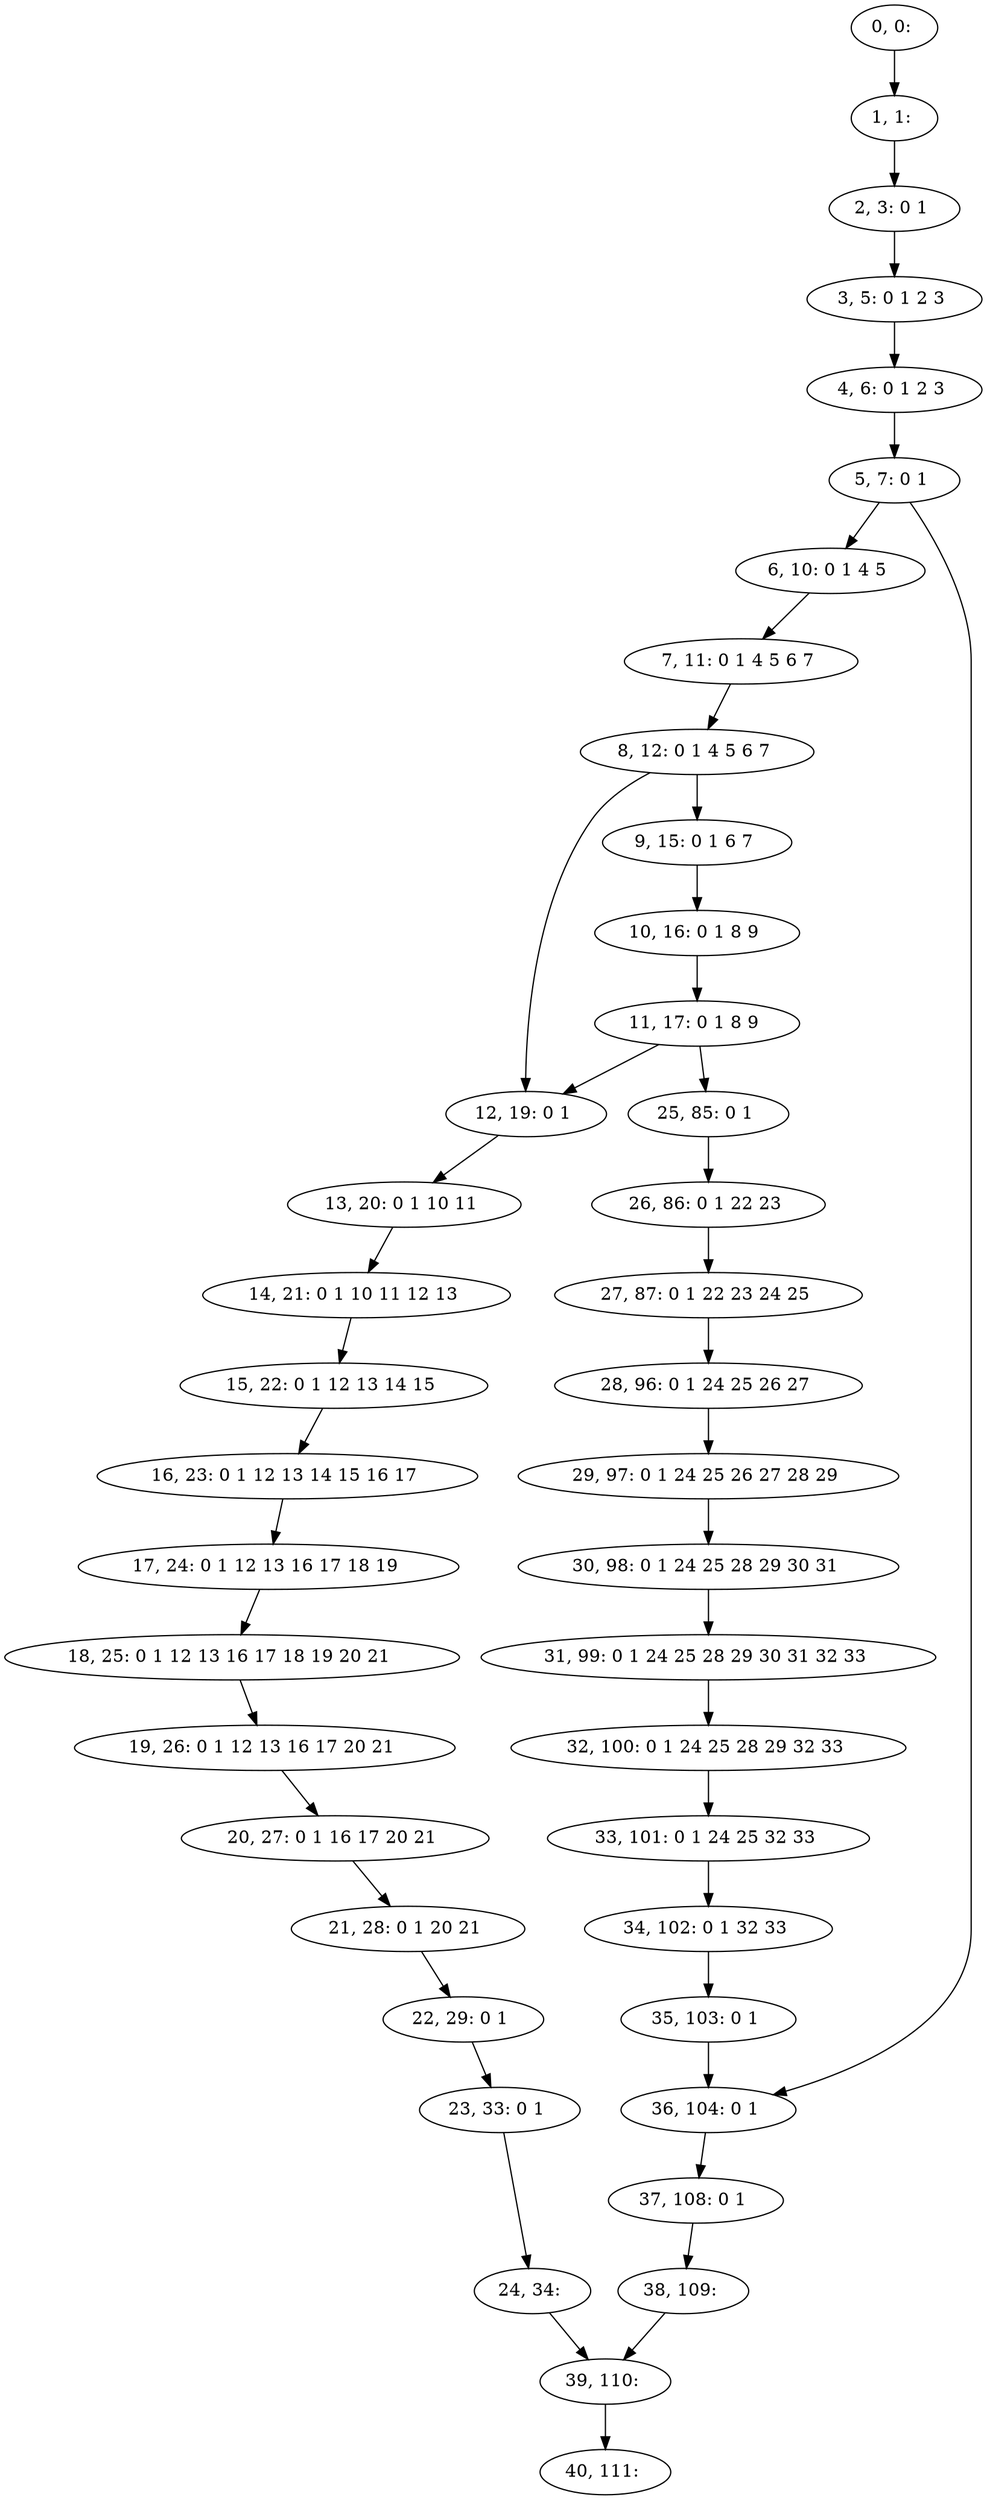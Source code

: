 digraph G {
0[label="0, 0: "];
1[label="1, 1: "];
2[label="2, 3: 0 1 "];
3[label="3, 5: 0 1 2 3 "];
4[label="4, 6: 0 1 2 3 "];
5[label="5, 7: 0 1 "];
6[label="6, 10: 0 1 4 5 "];
7[label="7, 11: 0 1 4 5 6 7 "];
8[label="8, 12: 0 1 4 5 6 7 "];
9[label="9, 15: 0 1 6 7 "];
10[label="10, 16: 0 1 8 9 "];
11[label="11, 17: 0 1 8 9 "];
12[label="12, 19: 0 1 "];
13[label="13, 20: 0 1 10 11 "];
14[label="14, 21: 0 1 10 11 12 13 "];
15[label="15, 22: 0 1 12 13 14 15 "];
16[label="16, 23: 0 1 12 13 14 15 16 17 "];
17[label="17, 24: 0 1 12 13 16 17 18 19 "];
18[label="18, 25: 0 1 12 13 16 17 18 19 20 21 "];
19[label="19, 26: 0 1 12 13 16 17 20 21 "];
20[label="20, 27: 0 1 16 17 20 21 "];
21[label="21, 28: 0 1 20 21 "];
22[label="22, 29: 0 1 "];
23[label="23, 33: 0 1 "];
24[label="24, 34: "];
25[label="25, 85: 0 1 "];
26[label="26, 86: 0 1 22 23 "];
27[label="27, 87: 0 1 22 23 24 25 "];
28[label="28, 96: 0 1 24 25 26 27 "];
29[label="29, 97: 0 1 24 25 26 27 28 29 "];
30[label="30, 98: 0 1 24 25 28 29 30 31 "];
31[label="31, 99: 0 1 24 25 28 29 30 31 32 33 "];
32[label="32, 100: 0 1 24 25 28 29 32 33 "];
33[label="33, 101: 0 1 24 25 32 33 "];
34[label="34, 102: 0 1 32 33 "];
35[label="35, 103: 0 1 "];
36[label="36, 104: 0 1 "];
37[label="37, 108: 0 1 "];
38[label="38, 109: "];
39[label="39, 110: "];
40[label="40, 111: "];
0->1 ;
1->2 ;
2->3 ;
3->4 ;
4->5 ;
5->6 ;
5->36 ;
6->7 ;
7->8 ;
8->9 ;
8->12 ;
9->10 ;
10->11 ;
11->12 ;
11->25 ;
12->13 ;
13->14 ;
14->15 ;
15->16 ;
16->17 ;
17->18 ;
18->19 ;
19->20 ;
20->21 ;
21->22 ;
22->23 ;
23->24 ;
24->39 ;
25->26 ;
26->27 ;
27->28 ;
28->29 ;
29->30 ;
30->31 ;
31->32 ;
32->33 ;
33->34 ;
34->35 ;
35->36 ;
36->37 ;
37->38 ;
38->39 ;
39->40 ;
}
